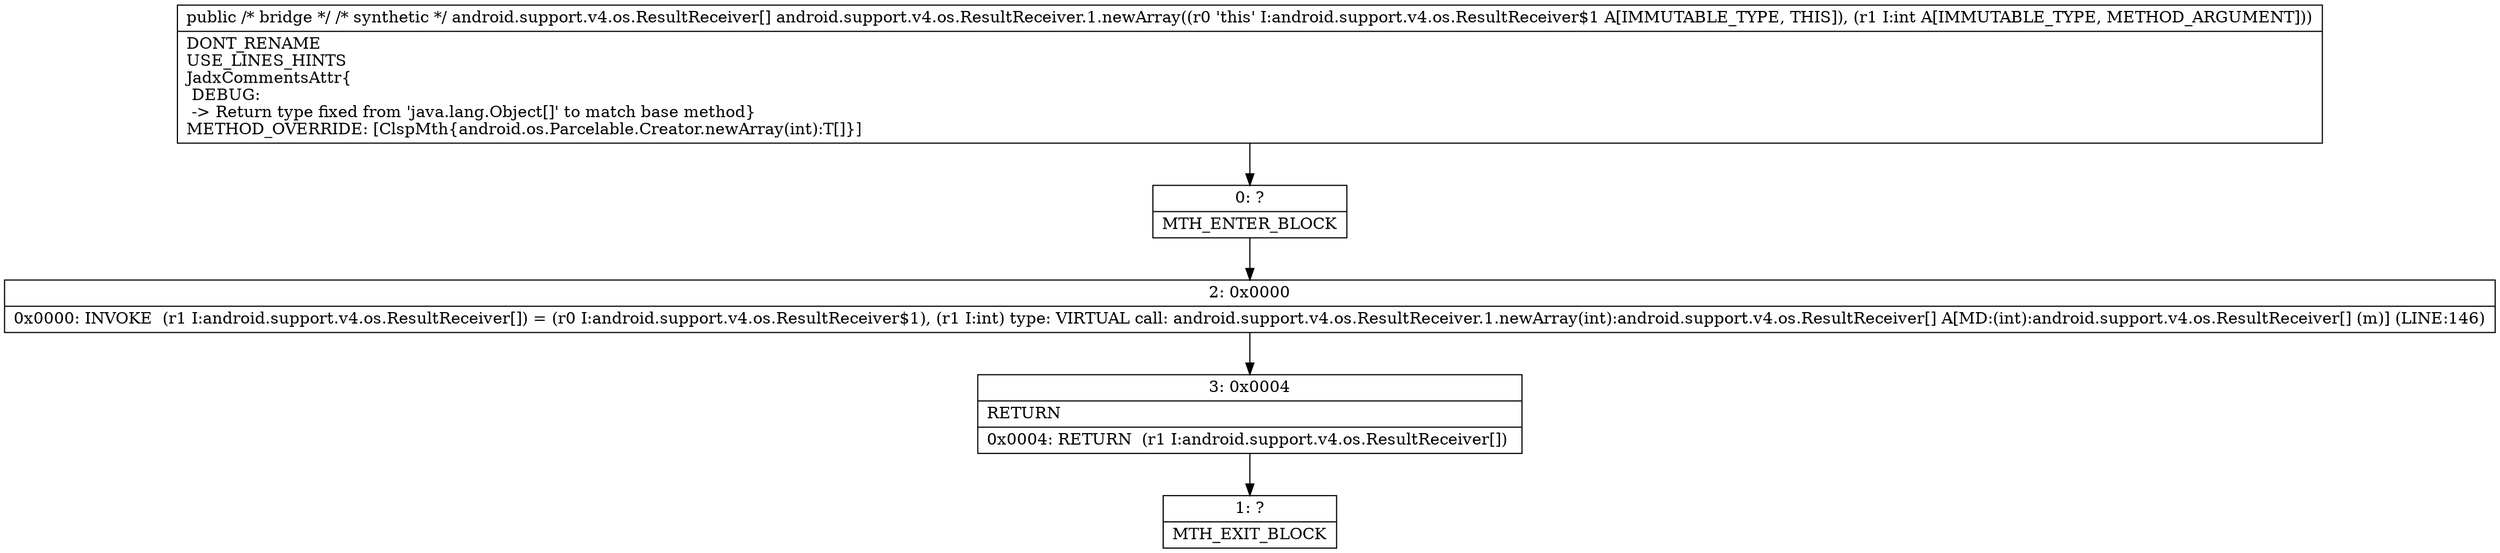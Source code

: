 digraph "CFG forandroid.support.v4.os.ResultReceiver.1.newArray(I)[Ljava\/lang\/Object;" {
Node_0 [shape=record,label="{0\:\ ?|MTH_ENTER_BLOCK\l}"];
Node_2 [shape=record,label="{2\:\ 0x0000|0x0000: INVOKE  (r1 I:android.support.v4.os.ResultReceiver[]) = (r0 I:android.support.v4.os.ResultReceiver$1), (r1 I:int) type: VIRTUAL call: android.support.v4.os.ResultReceiver.1.newArray(int):android.support.v4.os.ResultReceiver[] A[MD:(int):android.support.v4.os.ResultReceiver[] (m)] (LINE:146)\l}"];
Node_3 [shape=record,label="{3\:\ 0x0004|RETURN\l|0x0004: RETURN  (r1 I:android.support.v4.os.ResultReceiver[]) \l}"];
Node_1 [shape=record,label="{1\:\ ?|MTH_EXIT_BLOCK\l}"];
MethodNode[shape=record,label="{public \/* bridge *\/ \/* synthetic *\/ android.support.v4.os.ResultReceiver[] android.support.v4.os.ResultReceiver.1.newArray((r0 'this' I:android.support.v4.os.ResultReceiver$1 A[IMMUTABLE_TYPE, THIS]), (r1 I:int A[IMMUTABLE_TYPE, METHOD_ARGUMENT]))  | DONT_RENAME\lUSE_LINES_HINTS\lJadxCommentsAttr\{\l DEBUG: \l \-\> Return type fixed from 'java.lang.Object[]' to match base method\}\lMETHOD_OVERRIDE: [ClspMth\{android.os.Parcelable.Creator.newArray(int):T[]\}]\l}"];
MethodNode -> Node_0;Node_0 -> Node_2;
Node_2 -> Node_3;
Node_3 -> Node_1;
}


